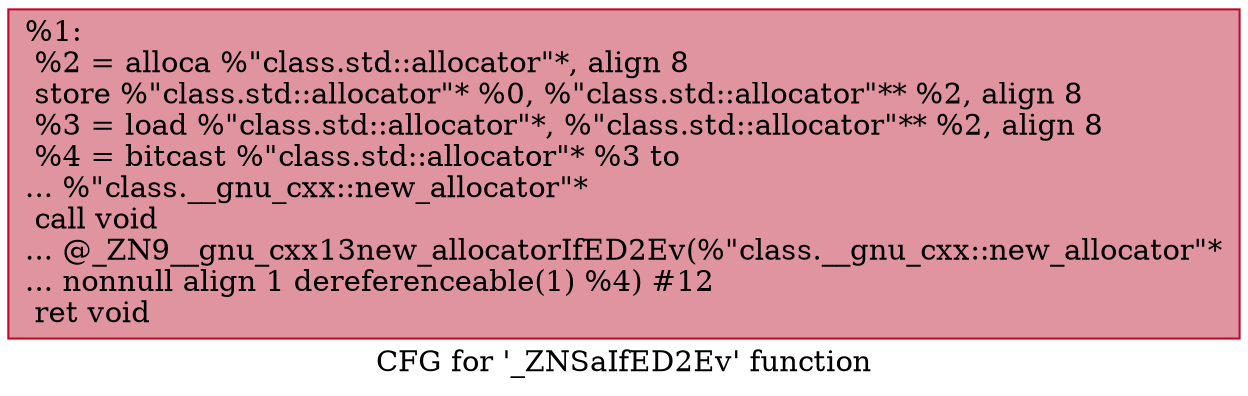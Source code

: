 digraph "CFG for '_ZNSaIfED2Ev' function" {
	label="CFG for '_ZNSaIfED2Ev' function";

	Node0x55aea2378110 [shape=record,color="#b70d28ff", style=filled, fillcolor="#b70d2870",label="{%1:\l  %2 = alloca %\"class.std::allocator\"*, align 8\l  store %\"class.std::allocator\"* %0, %\"class.std::allocator\"** %2, align 8\l  %3 = load %\"class.std::allocator\"*, %\"class.std::allocator\"** %2, align 8\l  %4 = bitcast %\"class.std::allocator\"* %3 to\l... %\"class.__gnu_cxx::new_allocator\"*\l  call void\l... @_ZN9__gnu_cxx13new_allocatorIfED2Ev(%\"class.__gnu_cxx::new_allocator\"*\l... nonnull align 1 dereferenceable(1) %4) #12\l  ret void\l}"];
}
